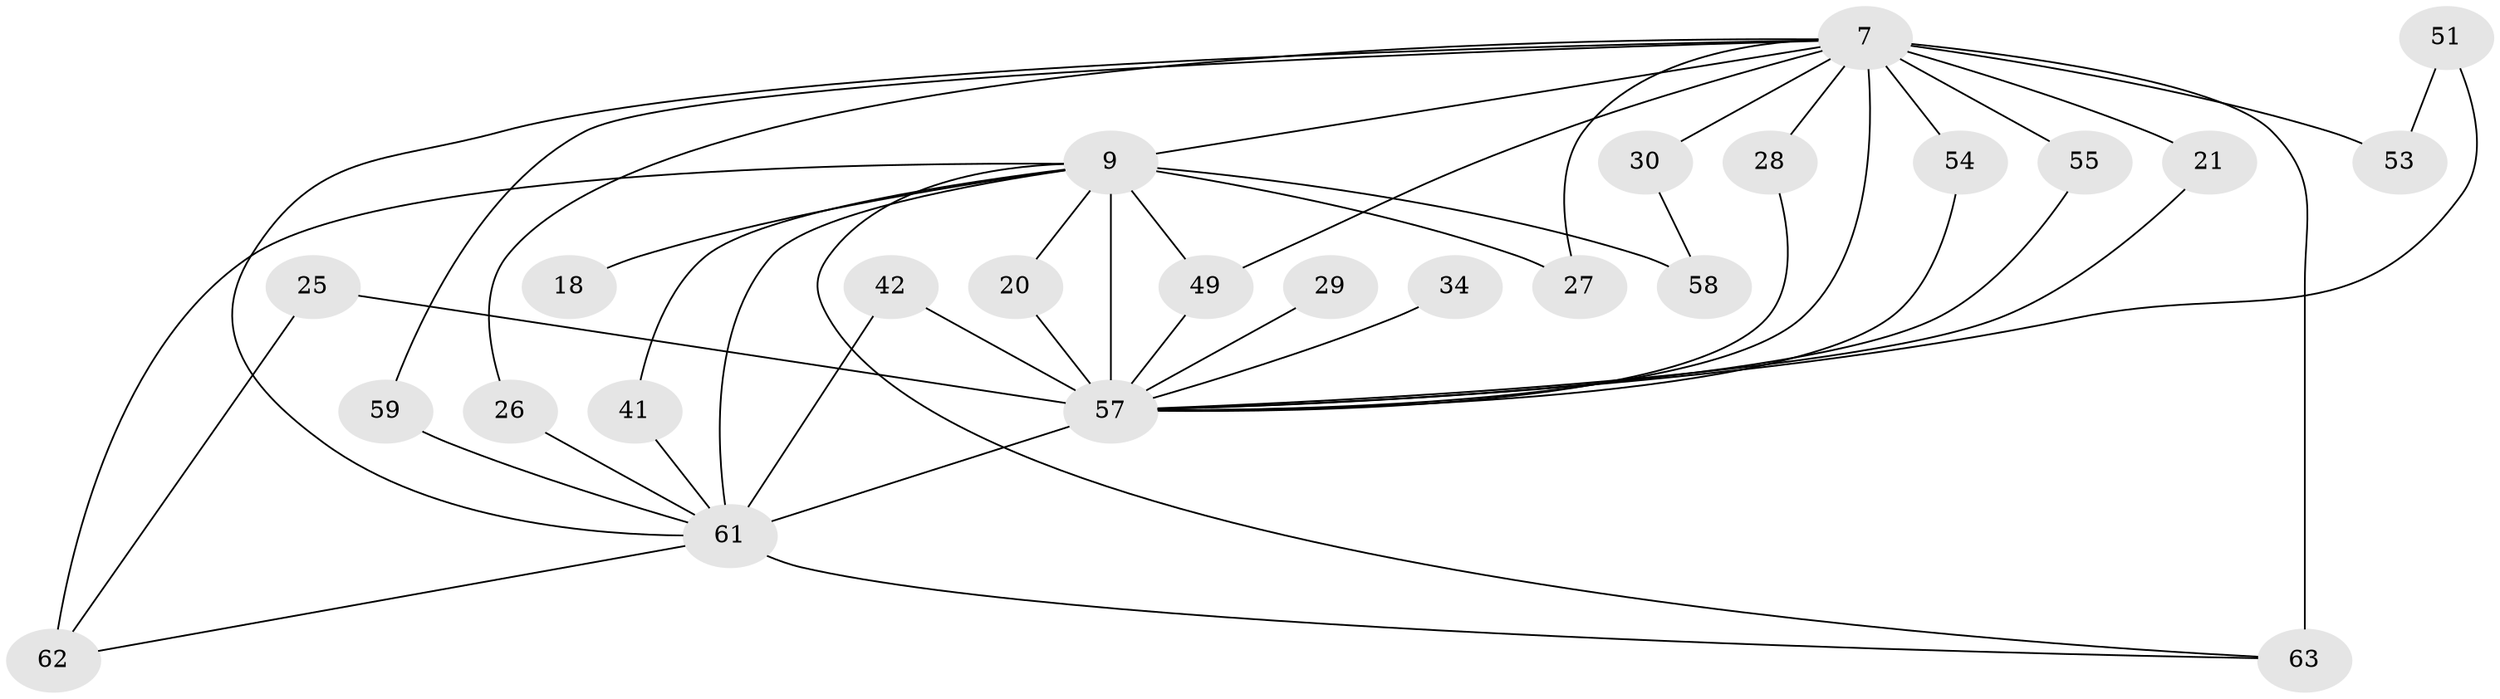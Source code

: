 // original degree distribution, {14: 0.015873015873015872, 18: 0.047619047619047616, 15: 0.015873015873015872, 17: 0.015873015873015872, 16: 0.015873015873015872, 23: 0.015873015873015872, 12: 0.031746031746031744, 5: 0.031746031746031744, 3: 0.14285714285714285, 4: 0.1111111111111111, 2: 0.5396825396825397, 6: 0.015873015873015872}
// Generated by graph-tools (version 1.1) at 2025/48/03/04/25 21:48:02]
// undirected, 25 vertices, 45 edges
graph export_dot {
graph [start="1"]
  node [color=gray90,style=filled];
  7 [super="+2"];
  9 [super="+4"];
  18;
  20;
  21;
  25;
  26;
  27 [super="+24"];
  28;
  29;
  30;
  34;
  41;
  42 [super="+15+22"];
  49 [super="+39+16+43"];
  51;
  53 [super="+38"];
  54;
  55;
  57 [super="+44+52+10+5"];
  58 [super="+32"];
  59;
  61 [super="+23+47+50+56+60"];
  62 [super="+37"];
  63 [super="+40+13+45"];
  7 -- 9 [weight=4];
  7 -- 26;
  7 -- 49 [weight=3];
  7 -- 53 [weight=3];
  7 -- 54;
  7 -- 59;
  7 -- 63 [weight=5];
  7 -- 27;
  7 -- 21;
  7 -- 55;
  7 -- 28;
  7 -- 30;
  7 -- 61 [weight=7];
  7 -- 57 [weight=9];
  9 -- 18 [weight=2];
  9 -- 20;
  9 -- 27 [weight=3];
  9 -- 41;
  9 -- 58 [weight=4];
  9 -- 62 [weight=2];
  9 -- 49;
  9 -- 61 [weight=6];
  9 -- 57 [weight=8];
  9 -- 63 [weight=2];
  20 -- 57;
  21 -- 57;
  25 -- 62;
  25 -- 57 [weight=2];
  26 -- 61;
  28 -- 57;
  29 -- 57 [weight=2];
  30 -- 58;
  34 -- 57 [weight=2];
  41 -- 61;
  42 -- 61 [weight=3];
  42 -- 57 [weight=2];
  49 -- 57;
  51 -- 53;
  51 -- 57;
  54 -- 57;
  55 -- 57;
  57 -- 61 [weight=14];
  59 -- 61;
  61 -- 62;
  61 -- 63;
}
